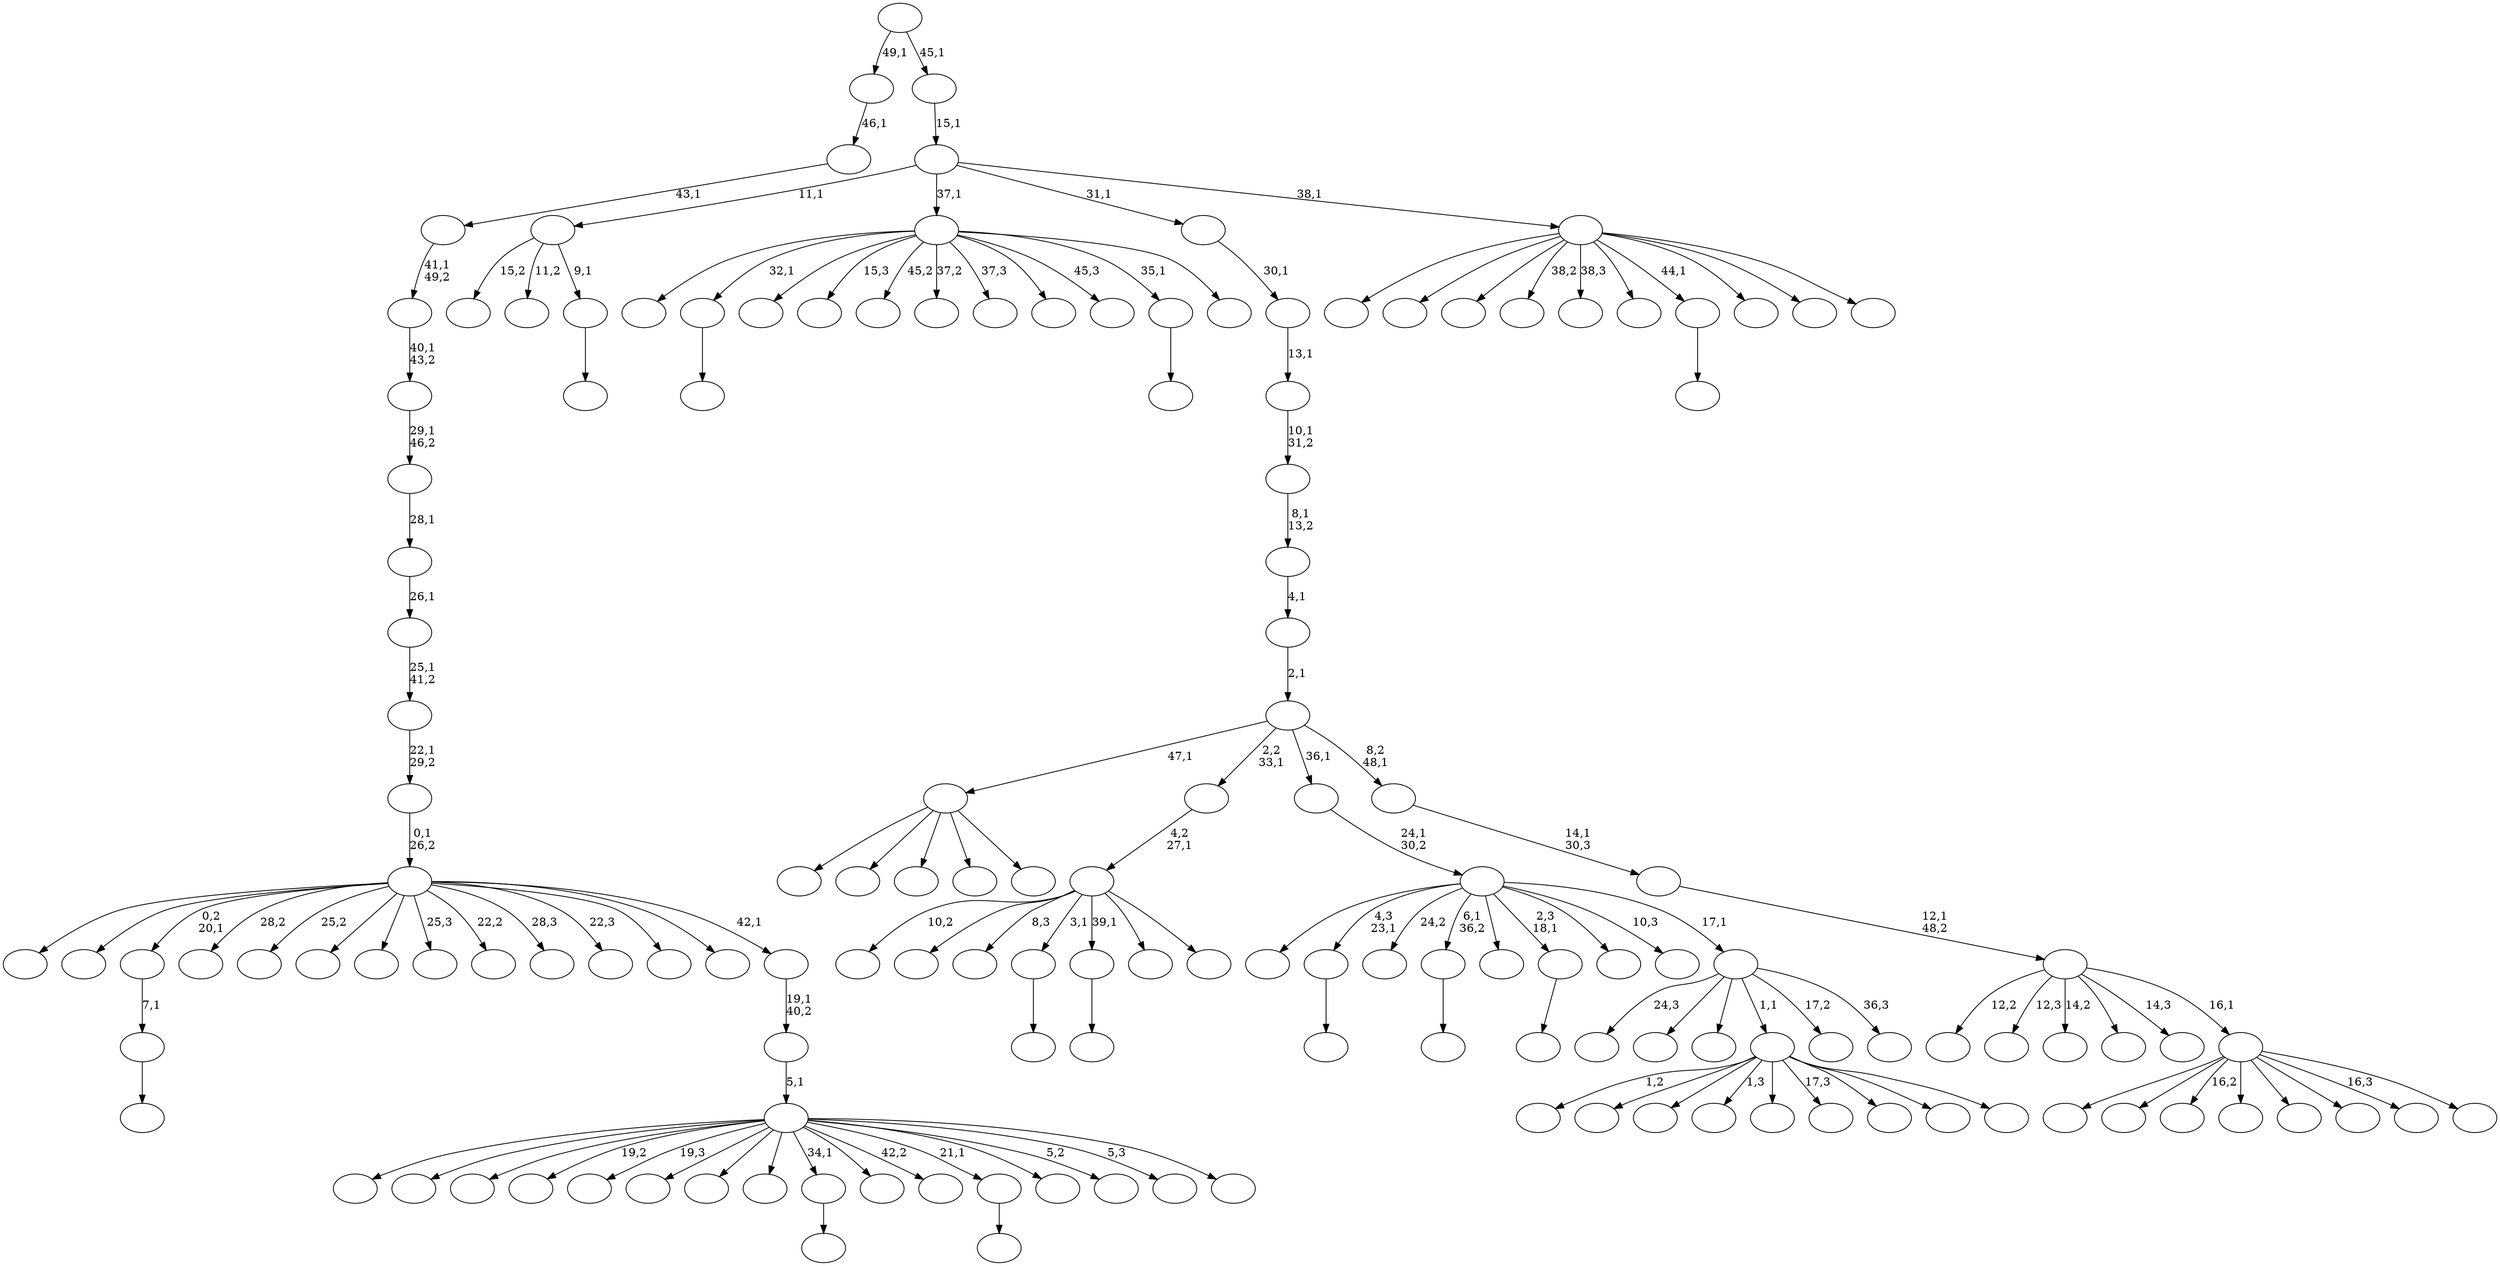 digraph T {
	150 [label=""]
	149 [label=""]
	148 [label=""]
	147 [label=""]
	146 [label=""]
	145 [label=""]
	144 [label=""]
	143 [label=""]
	142 [label=""]
	141 [label=""]
	140 [label=""]
	139 [label=""]
	138 [label=""]
	137 [label=""]
	136 [label=""]
	135 [label=""]
	134 [label=""]
	133 [label=""]
	132 [label=""]
	131 [label=""]
	130 [label=""]
	129 [label=""]
	128 [label=""]
	127 [label=""]
	126 [label=""]
	125 [label=""]
	124 [label=""]
	123 [label=""]
	122 [label=""]
	121 [label=""]
	120 [label=""]
	119 [label=""]
	118 [label=""]
	117 [label=""]
	116 [label=""]
	115 [label=""]
	114 [label=""]
	113 [label=""]
	112 [label=""]
	111 [label=""]
	110 [label=""]
	109 [label=""]
	108 [label=""]
	107 [label=""]
	106 [label=""]
	105 [label=""]
	104 [label=""]
	103 [label=""]
	102 [label=""]
	101 [label=""]
	100 [label=""]
	99 [label=""]
	98 [label=""]
	97 [label=""]
	96 [label=""]
	95 [label=""]
	94 [label=""]
	93 [label=""]
	92 [label=""]
	91 [label=""]
	90 [label=""]
	89 [label=""]
	88 [label=""]
	87 [label=""]
	86 [label=""]
	85 [label=""]
	84 [label=""]
	83 [label=""]
	82 [label=""]
	81 [label=""]
	80 [label=""]
	79 [label=""]
	78 [label=""]
	77 [label=""]
	76 [label=""]
	75 [label=""]
	74 [label=""]
	73 [label=""]
	72 [label=""]
	71 [label=""]
	70 [label=""]
	69 [label=""]
	68 [label=""]
	67 [label=""]
	66 [label=""]
	65 [label=""]
	64 [label=""]
	63 [label=""]
	62 [label=""]
	61 [label=""]
	60 [label=""]
	59 [label=""]
	58 [label=""]
	57 [label=""]
	56 [label=""]
	55 [label=""]
	54 [label=""]
	53 [label=""]
	52 [label=""]
	51 [label=""]
	50 [label=""]
	49 [label=""]
	48 [label=""]
	47 [label=""]
	46 [label=""]
	45 [label=""]
	44 [label=""]
	43 [label=""]
	42 [label=""]
	41 [label=""]
	40 [label=""]
	39 [label=""]
	38 [label=""]
	37 [label=""]
	36 [label=""]
	35 [label=""]
	34 [label=""]
	33 [label=""]
	32 [label=""]
	31 [label=""]
	30 [label=""]
	29 [label=""]
	28 [label=""]
	27 [label=""]
	26 [label=""]
	25 [label=""]
	24 [label=""]
	23 [label=""]
	22 [label=""]
	21 [label=""]
	20 [label=""]
	19 [label=""]
	18 [label=""]
	17 [label=""]
	16 [label=""]
	15 [label=""]
	14 [label=""]
	13 [label=""]
	12 [label=""]
	11 [label=""]
	10 [label=""]
	9 [label=""]
	8 [label=""]
	7 [label=""]
	6 [label=""]
	5 [label=""]
	4 [label=""]
	3 [label=""]
	2 [label=""]
	1 [label=""]
	0 [label=""]
	141 -> 142 [label=""]
	136 -> 137 [label=""]
	129 -> 130 [label=""]
	121 -> 122 [label=""]
	120 -> 121 [label="7,1"]
	98 -> 99 [label=""]
	93 -> 102 [label=""]
	93 -> 101 [label=""]
	93 -> 97 [label=""]
	93 -> 96 [label=""]
	93 -> 94 [label=""]
	84 -> 85 [label=""]
	82 -> 83 [label=""]
	76 -> 77 [label=""]
	67 -> 68 [label=""]
	64 -> 65 [label=""]
	58 -> 59 [label=""]
	55 -> 147 [label="10,2"]
	55 -> 134 [label=""]
	55 -> 106 [label="8,3"]
	55 -> 98 [label="3,1"]
	55 -> 76 [label="39,1"]
	55 -> 74 [label=""]
	55 -> 56 [label=""]
	54 -> 55 [label="4,2\n27,1"]
	50 -> 150 [label="1,2"]
	50 -> 139 [label=""]
	50 -> 118 [label=""]
	50 -> 105 [label="1,3"]
	50 -> 103 [label=""]
	50 -> 87 [label="17,3"]
	50 -> 70 [label=""]
	50 -> 53 [label=""]
	50 -> 51 [label=""]
	48 -> 49 [label=""]
	47 -> 123 [label="15,2"]
	47 -> 69 [label="11,2"]
	47 -> 48 [label="9,1"]
	38 -> 140 [label="24,3"]
	38 -> 133 [label=""]
	38 -> 126 [label=""]
	38 -> 50 [label="1,1"]
	38 -> 40 [label="17,2"]
	38 -> 39 [label="36,3"]
	37 -> 146 [label=""]
	37 -> 136 [label="4,3\n23,1"]
	37 -> 131 [label="24,2"]
	37 -> 129 [label="6,1\n36,2"]
	37 -> 115 [label=""]
	37 -> 82 [label="2,3\n18,1"]
	37 -> 78 [label=""]
	37 -> 63 [label="10,3"]
	37 -> 38 [label="17,1"]
	36 -> 37 [label="24,1\n30,2"]
	34 -> 145 [label=""]
	34 -> 141 [label="32,1"]
	34 -> 116 [label=""]
	34 -> 112 [label="15,3"]
	34 -> 107 [label="45,2"]
	34 -> 92 [label="37,2"]
	34 -> 88 [label="37,3"]
	34 -> 81 [label=""]
	34 -> 62 [label="45,3"]
	34 -> 58 [label="35,1"]
	34 -> 35 [label=""]
	30 -> 135 [label=""]
	30 -> 124 [label=""]
	30 -> 113 [label=""]
	30 -> 110 [label="19,2"]
	30 -> 104 [label="19,3"]
	30 -> 95 [label=""]
	30 -> 90 [label=""]
	30 -> 89 [label=""]
	30 -> 84 [label="34,1"]
	30 -> 72 [label=""]
	30 -> 71 [label="42,2"]
	30 -> 67 [label="21,1"]
	30 -> 61 [label=""]
	30 -> 42 [label="5,2"]
	30 -> 41 [label="5,3"]
	30 -> 31 [label=""]
	29 -> 30 [label="5,1"]
	28 -> 29 [label="19,1\n40,2"]
	27 -> 149 [label=""]
	27 -> 125 [label=""]
	27 -> 120 [label="0,2\n20,1"]
	27 -> 109 [label="28,2"]
	27 -> 100 [label="25,2"]
	27 -> 80 [label=""]
	27 -> 79 [label=""]
	27 -> 73 [label="25,3"]
	27 -> 66 [label="22,2"]
	27 -> 57 [label="28,3"]
	27 -> 52 [label="22,3"]
	27 -> 45 [label=""]
	27 -> 32 [label=""]
	27 -> 28 [label="42,1"]
	26 -> 27 [label="0,1\n26,2"]
	25 -> 26 [label="22,1\n29,2"]
	24 -> 25 [label="25,1\n41,2"]
	23 -> 24 [label="26,1"]
	22 -> 23 [label="28,1"]
	21 -> 22 [label="29,1\n46,2"]
	20 -> 21 [label="40,1\n43,2"]
	19 -> 20 [label="41,1\n49,2"]
	18 -> 19 [label="43,1"]
	17 -> 18 [label="46,1"]
	15 -> 143 [label=""]
	15 -> 132 [label=""]
	15 -> 127 [label="16,2"]
	15 -> 119 [label=""]
	15 -> 86 [label=""]
	15 -> 75 [label=""]
	15 -> 60 [label="16,3"]
	15 -> 16 [label=""]
	14 -> 148 [label="12,2"]
	14 -> 138 [label="12,3"]
	14 -> 91 [label="14,2"]
	14 -> 46 [label=""]
	14 -> 33 [label="14,3"]
	14 -> 15 [label="16,1"]
	13 -> 14 [label="12,1\n48,2"]
	12 -> 13 [label="14,1\n30,3"]
	11 -> 93 [label="47,1"]
	11 -> 54 [label="2,2\n33,1"]
	11 -> 36 [label="36,1"]
	11 -> 12 [label="8,2\n48,1"]
	10 -> 11 [label="2,1"]
	9 -> 10 [label="4,1"]
	8 -> 9 [label="8,1\n13,2"]
	7 -> 8 [label="10,1\n31,2"]
	6 -> 7 [label="13,1"]
	5 -> 6 [label="30,1"]
	3 -> 144 [label=""]
	3 -> 128 [label=""]
	3 -> 117 [label=""]
	3 -> 114 [label="38,2"]
	3 -> 111 [label="38,3"]
	3 -> 108 [label=""]
	3 -> 64 [label="44,1"]
	3 -> 44 [label=""]
	3 -> 43 [label=""]
	3 -> 4 [label=""]
	2 -> 47 [label="11,1"]
	2 -> 34 [label="37,1"]
	2 -> 5 [label="31,1"]
	2 -> 3 [label="38,1"]
	1 -> 2 [label="15,1"]
	0 -> 17 [label="49,1"]
	0 -> 1 [label="45,1"]
}
